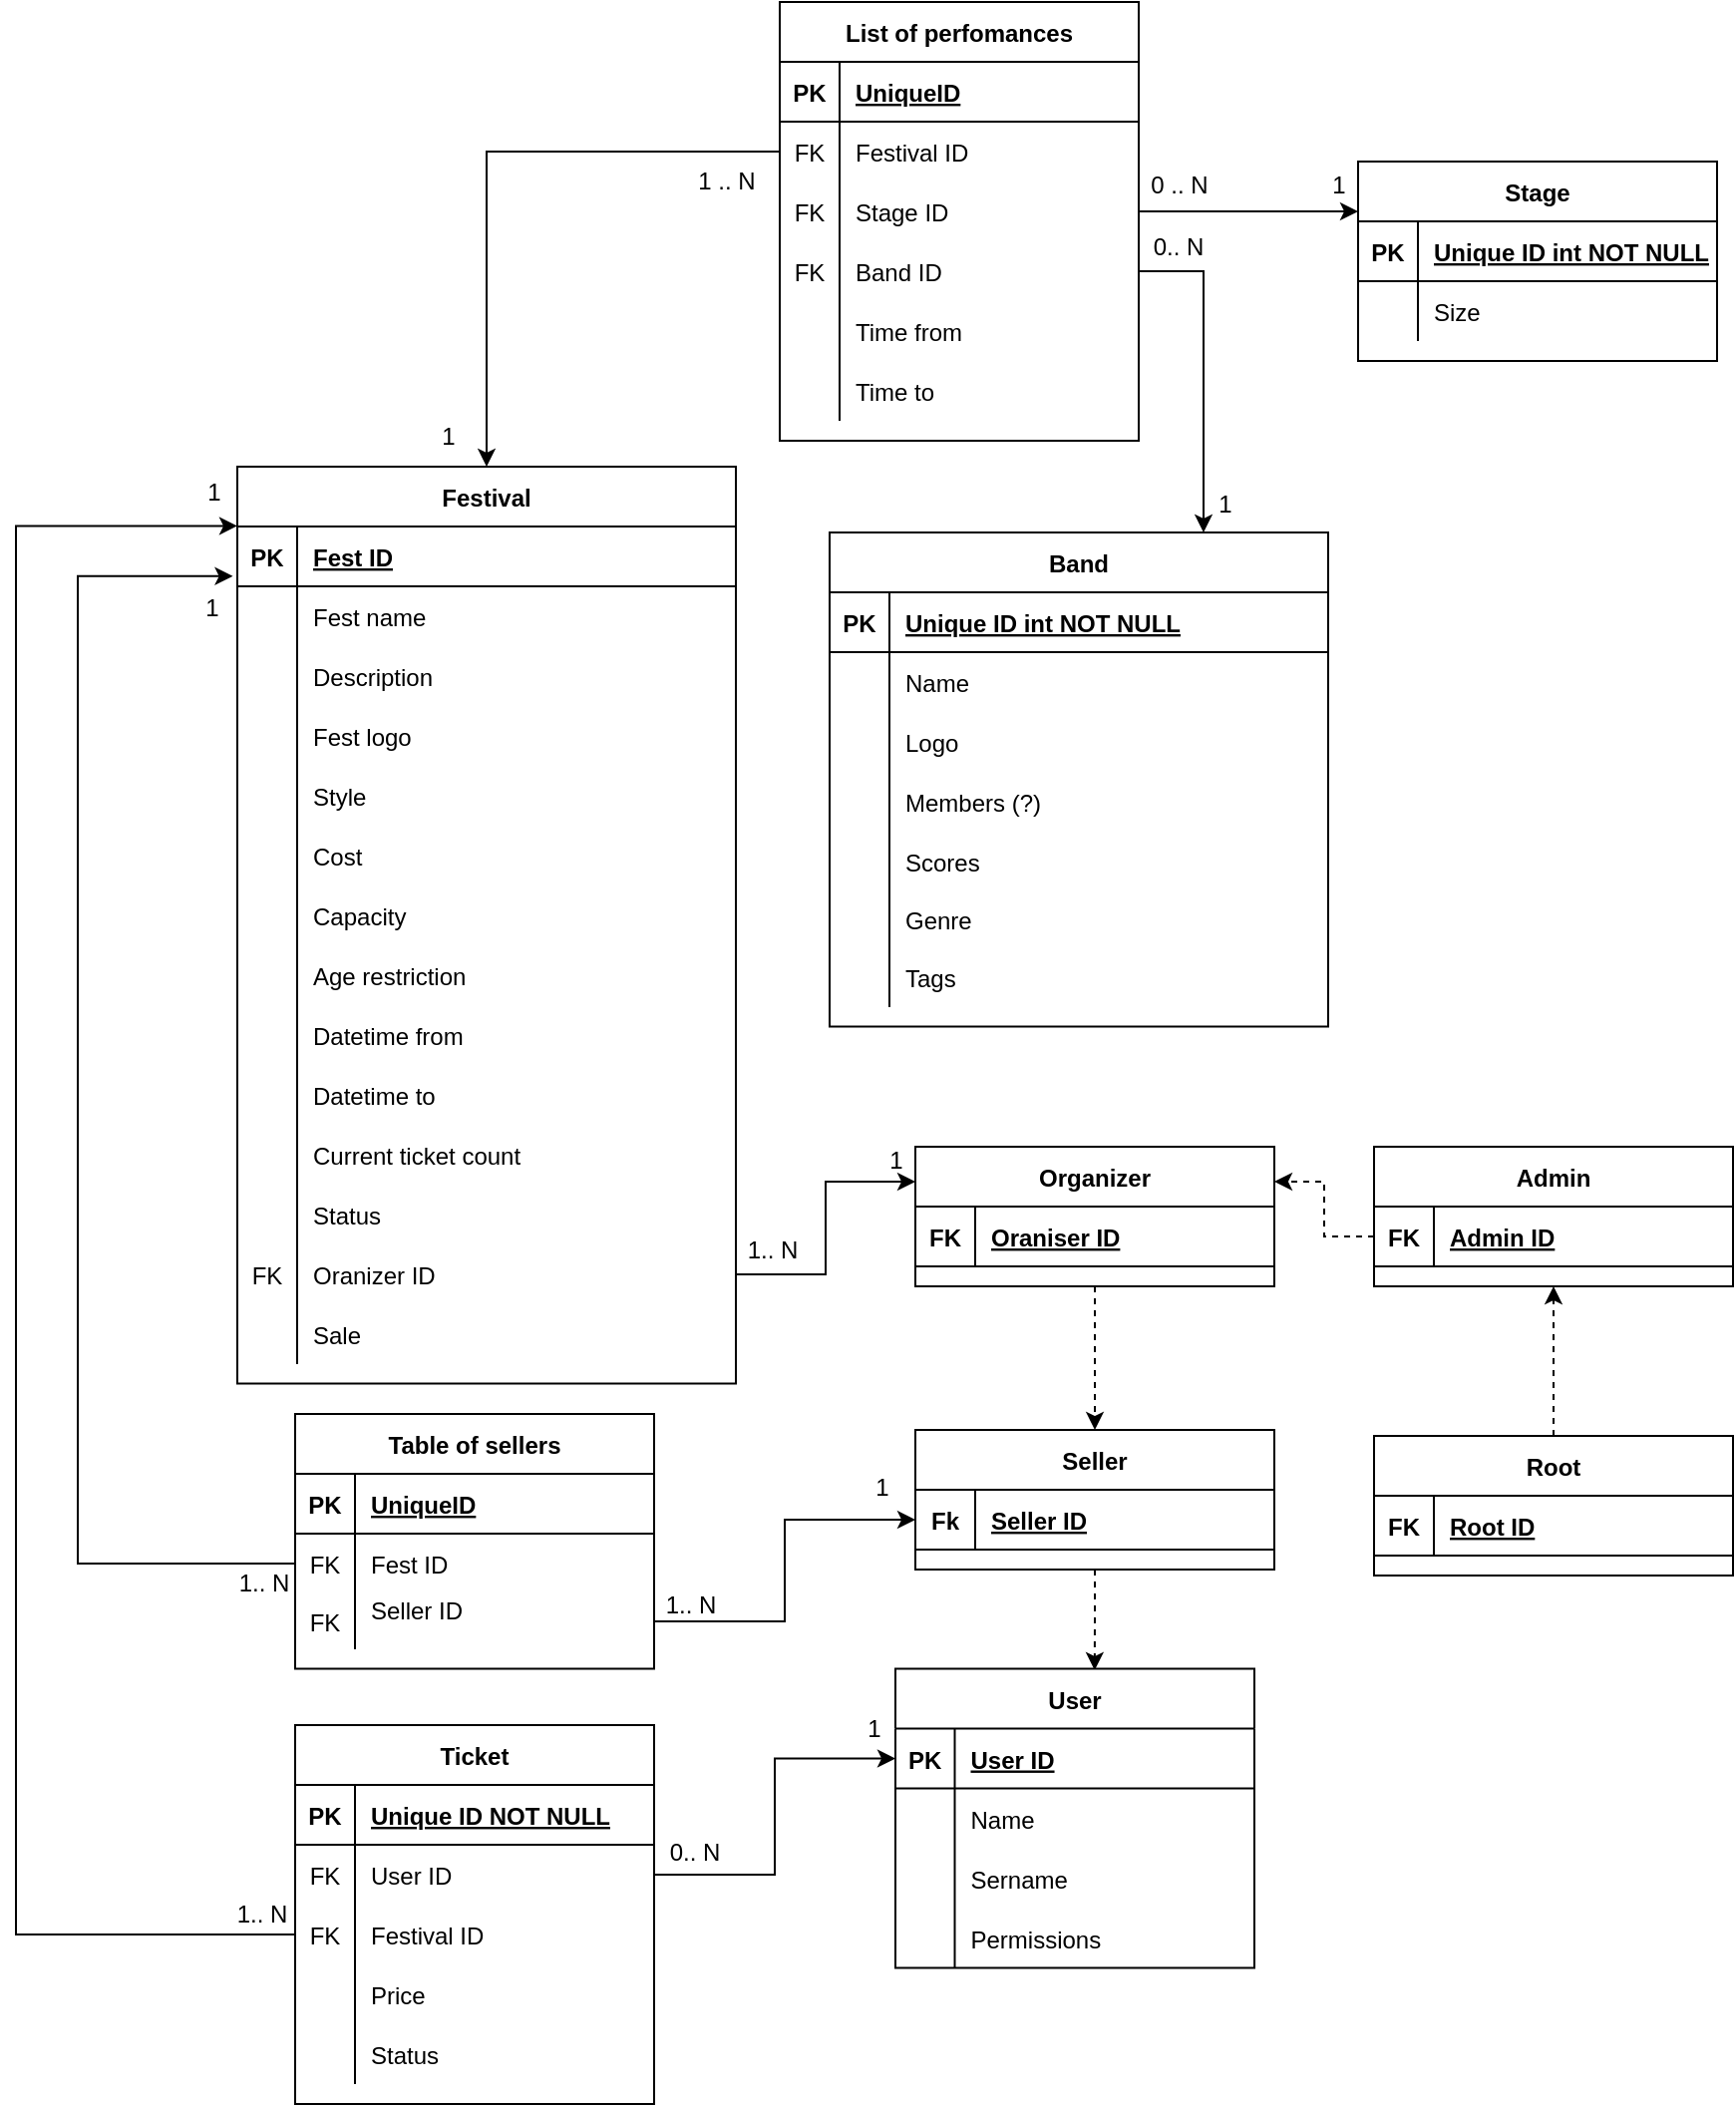 <mxfile version="13.9.2" type="device"><diagram id="F9ccAHXRlg6QYEhfXNht" name="Page-2"><mxGraphModel dx="2073" dy="1311" grid="0" gridSize="10" guides="1" tooltips="1" connect="1" arrows="1" fold="1" page="0" pageScale="1" pageWidth="1169" pageHeight="827" background="none" math="0" shadow="0"><root><mxCell id="4yJEjgQOaPBj33m1Sq-Z-0"/><mxCell id="4yJEjgQOaPBj33m1Sq-Z-1" parent="4yJEjgQOaPBj33m1Sq-Z-0"/><mxCell id="QMpGWt-PJ4E0V8jMxKkS-126" value="List of perfomances" style="shape=table;startSize=30;container=1;collapsible=1;childLayout=tableLayout;fixedRows=1;rowLines=0;fontStyle=1;align=center;resizeLast=1;" parent="4yJEjgQOaPBj33m1Sq-Z-1" vertex="1"><mxGeometry x="346" y="-186" width="180" height="220" as="geometry"/></mxCell><mxCell id="QMpGWt-PJ4E0V8jMxKkS-127" value="" style="shape=partialRectangle;collapsible=0;dropTarget=0;pointerEvents=0;fillColor=none;top=0;left=0;bottom=1;right=0;points=[[0,0.5],[1,0.5]];portConstraint=eastwest;" parent="QMpGWt-PJ4E0V8jMxKkS-126" vertex="1"><mxGeometry y="30" width="180" height="30" as="geometry"/></mxCell><mxCell id="QMpGWt-PJ4E0V8jMxKkS-128" value="PK" style="shape=partialRectangle;connectable=0;fillColor=none;top=0;left=0;bottom=0;right=0;fontStyle=1;overflow=hidden;" parent="QMpGWt-PJ4E0V8jMxKkS-127" vertex="1"><mxGeometry width="30" height="30" as="geometry"/></mxCell><mxCell id="QMpGWt-PJ4E0V8jMxKkS-129" value="UniqueID" style="shape=partialRectangle;connectable=0;fillColor=none;top=0;left=0;bottom=0;right=0;align=left;spacingLeft=6;fontStyle=5;overflow=hidden;" parent="QMpGWt-PJ4E0V8jMxKkS-127" vertex="1"><mxGeometry x="30" width="150" height="30" as="geometry"/></mxCell><mxCell id="QMpGWt-PJ4E0V8jMxKkS-130" value="" style="shape=partialRectangle;collapsible=0;dropTarget=0;pointerEvents=0;fillColor=none;top=0;left=0;bottom=0;right=0;points=[[0,0.5],[1,0.5]];portConstraint=eastwest;" parent="QMpGWt-PJ4E0V8jMxKkS-126" vertex="1"><mxGeometry y="60" width="180" height="30" as="geometry"/></mxCell><mxCell id="QMpGWt-PJ4E0V8jMxKkS-131" value="FK" style="shape=partialRectangle;connectable=0;fillColor=none;top=0;left=0;bottom=0;right=0;editable=1;overflow=hidden;" parent="QMpGWt-PJ4E0V8jMxKkS-130" vertex="1"><mxGeometry width="30" height="30" as="geometry"/></mxCell><mxCell id="QMpGWt-PJ4E0V8jMxKkS-132" value="Festival ID" style="shape=partialRectangle;connectable=0;fillColor=none;top=0;left=0;bottom=0;right=0;align=left;spacingLeft=6;overflow=hidden;" parent="QMpGWt-PJ4E0V8jMxKkS-130" vertex="1"><mxGeometry x="30" width="150" height="30" as="geometry"/></mxCell><mxCell id="QMpGWt-PJ4E0V8jMxKkS-133" value="" style="shape=partialRectangle;collapsible=0;dropTarget=0;pointerEvents=0;fillColor=none;top=0;left=0;bottom=0;right=0;points=[[0,0.5],[1,0.5]];portConstraint=eastwest;" parent="QMpGWt-PJ4E0V8jMxKkS-126" vertex="1"><mxGeometry y="90" width="180" height="30" as="geometry"/></mxCell><mxCell id="QMpGWt-PJ4E0V8jMxKkS-134" value="FK" style="shape=partialRectangle;connectable=0;fillColor=none;top=0;left=0;bottom=0;right=0;editable=1;overflow=hidden;" parent="QMpGWt-PJ4E0V8jMxKkS-133" vertex="1"><mxGeometry width="30" height="30" as="geometry"/></mxCell><mxCell id="QMpGWt-PJ4E0V8jMxKkS-135" value="Stage ID" style="shape=partialRectangle;connectable=0;fillColor=none;top=0;left=0;bottom=0;right=0;align=left;spacingLeft=6;overflow=hidden;" parent="QMpGWt-PJ4E0V8jMxKkS-133" vertex="1"><mxGeometry x="30" width="150" height="30" as="geometry"/></mxCell><mxCell id="QMpGWt-PJ4E0V8jMxKkS-136" value="" style="shape=partialRectangle;collapsible=0;dropTarget=0;pointerEvents=0;fillColor=none;top=0;left=0;bottom=0;right=0;points=[[0,0.5],[1,0.5]];portConstraint=eastwest;" parent="QMpGWt-PJ4E0V8jMxKkS-126" vertex="1"><mxGeometry y="120" width="180" height="30" as="geometry"/></mxCell><mxCell id="QMpGWt-PJ4E0V8jMxKkS-137" value="FK" style="shape=partialRectangle;connectable=0;fillColor=none;top=0;left=0;bottom=0;right=0;editable=1;overflow=hidden;" parent="QMpGWt-PJ4E0V8jMxKkS-136" vertex="1"><mxGeometry width="30" height="30" as="geometry"/></mxCell><mxCell id="QMpGWt-PJ4E0V8jMxKkS-138" value="Band ID" style="shape=partialRectangle;connectable=0;fillColor=none;top=0;left=0;bottom=0;right=0;align=left;spacingLeft=6;overflow=hidden;" parent="QMpGWt-PJ4E0V8jMxKkS-136" vertex="1"><mxGeometry x="30" width="150" height="30" as="geometry"/></mxCell><mxCell id="7" value="" style="shape=partialRectangle;collapsible=0;dropTarget=0;pointerEvents=0;fillColor=none;top=0;left=0;bottom=0;right=0;points=[[0,0.5],[1,0.5]];portConstraint=eastwest;" parent="QMpGWt-PJ4E0V8jMxKkS-126" vertex="1"><mxGeometry y="150" width="180" height="30" as="geometry"/></mxCell><mxCell id="8" value="" style="shape=partialRectangle;connectable=0;fillColor=none;top=0;left=0;bottom=0;right=0;editable=1;overflow=hidden;" parent="7" vertex="1"><mxGeometry width="30" height="30" as="geometry"/></mxCell><mxCell id="9" value="Time from" style="shape=partialRectangle;connectable=0;fillColor=none;top=0;left=0;bottom=0;right=0;align=left;spacingLeft=6;overflow=hidden;" parent="7" vertex="1"><mxGeometry x="30" width="150" height="30" as="geometry"/></mxCell><mxCell id="10" value="" style="shape=partialRectangle;collapsible=0;dropTarget=0;pointerEvents=0;fillColor=none;top=0;left=0;bottom=0;right=0;points=[[0,0.5],[1,0.5]];portConstraint=eastwest;" parent="QMpGWt-PJ4E0V8jMxKkS-126" vertex="1"><mxGeometry y="180" width="180" height="30" as="geometry"/></mxCell><mxCell id="11" value="" style="shape=partialRectangle;connectable=0;fillColor=none;top=0;left=0;bottom=0;right=0;editable=1;overflow=hidden;" parent="10" vertex="1"><mxGeometry width="30" height="30" as="geometry"/></mxCell><mxCell id="12" value="Time to" style="shape=partialRectangle;connectable=0;fillColor=none;top=0;left=0;bottom=0;right=0;align=left;spacingLeft=6;overflow=hidden;" parent="10" vertex="1"><mxGeometry x="30" width="150" height="30" as="geometry"/></mxCell><mxCell id="QMpGWt-PJ4E0V8jMxKkS-0" value="" style="edgeStyle=orthogonalEdgeStyle;rounded=0;orthogonalLoop=1;jettySize=auto;html=1;exitX=0.5;exitY=0;exitDx=0;exitDy=0;entryX=0;entryY=0.5;entryDx=0;entryDy=0;startArrow=classic;startFill=1;endArrow=none;endFill=0;" parent="4yJEjgQOaPBj33m1Sq-Z-1" source="QMpGWt-PJ4E0V8jMxKkS-1" target="QMpGWt-PJ4E0V8jMxKkS-130" edge="1"><mxGeometry relative="1" as="geometry"><mxPoint x="436" y="70" as="targetPoint"/><Array as="points"><mxPoint x="199" y="-111"/></Array></mxGeometry></mxCell><mxCell id="QMpGWt-PJ4E0V8jMxKkS-1" value="Festival" style="shape=table;startSize=30;container=1;collapsible=1;childLayout=tableLayout;fixedRows=1;rowLines=0;fontStyle=1;align=center;resizeLast=1;" parent="4yJEjgQOaPBj33m1Sq-Z-1" vertex="1"><mxGeometry x="74" y="47" width="250" height="459.75" as="geometry"/></mxCell><mxCell id="QMpGWt-PJ4E0V8jMxKkS-2" value="" style="shape=partialRectangle;collapsible=0;dropTarget=0;pointerEvents=0;fillColor=none;points=[[0,0.5],[1,0.5]];portConstraint=eastwest;top=0;left=0;right=0;bottom=1;" parent="QMpGWt-PJ4E0V8jMxKkS-1" vertex="1"><mxGeometry y="30" width="250" height="30" as="geometry"/></mxCell><mxCell id="QMpGWt-PJ4E0V8jMxKkS-3" value="PK" style="shape=partialRectangle;overflow=hidden;connectable=0;fillColor=none;top=0;left=0;bottom=0;right=0;fontStyle=1;" parent="QMpGWt-PJ4E0V8jMxKkS-2" vertex="1"><mxGeometry width="30" height="30" as="geometry"/></mxCell><mxCell id="QMpGWt-PJ4E0V8jMxKkS-4" value="Fest ID" style="shape=partialRectangle;overflow=hidden;connectable=0;fillColor=none;top=0;left=0;bottom=0;right=0;align=left;spacingLeft=6;fontStyle=5;" parent="QMpGWt-PJ4E0V8jMxKkS-2" vertex="1"><mxGeometry x="30" width="220" height="30" as="geometry"/></mxCell><mxCell id="16" value="" style="shape=partialRectangle;collapsible=0;dropTarget=0;pointerEvents=0;fillColor=none;top=0;left=0;bottom=0;right=0;points=[[0,0.5],[1,0.5]];portConstraint=eastwest;" parent="QMpGWt-PJ4E0V8jMxKkS-1" vertex="1"><mxGeometry y="60" width="250" height="30" as="geometry"/></mxCell><mxCell id="17" value="" style="shape=partialRectangle;connectable=0;fillColor=none;top=0;left=0;bottom=0;right=0;editable=1;overflow=hidden;" parent="16" vertex="1"><mxGeometry width="30" height="30" as="geometry"/></mxCell><mxCell id="18" value="Fest name" style="shape=partialRectangle;connectable=0;fillColor=none;top=0;left=0;bottom=0;right=0;align=left;spacingLeft=6;overflow=hidden;" parent="16" vertex="1"><mxGeometry x="30" width="220" height="30" as="geometry"/></mxCell><mxCell id="QMpGWt-PJ4E0V8jMxKkS-5" value="" style="shape=partialRectangle;collapsible=0;dropTarget=0;pointerEvents=0;fillColor=none;points=[[0,0.5],[1,0.5]];portConstraint=eastwest;top=0;left=0;right=0;bottom=0;" parent="QMpGWt-PJ4E0V8jMxKkS-1" vertex="1"><mxGeometry y="90" width="250" height="30" as="geometry"/></mxCell><mxCell id="QMpGWt-PJ4E0V8jMxKkS-6" value="" style="shape=partialRectangle;overflow=hidden;connectable=0;fillColor=none;top=0;left=0;bottom=0;right=0;" parent="QMpGWt-PJ4E0V8jMxKkS-5" vertex="1"><mxGeometry width="30" height="30" as="geometry"/></mxCell><mxCell id="QMpGWt-PJ4E0V8jMxKkS-7" value="Description" style="shape=partialRectangle;overflow=hidden;connectable=0;fillColor=none;top=0;left=0;bottom=0;right=0;align=left;spacingLeft=6;" parent="QMpGWt-PJ4E0V8jMxKkS-5" vertex="1"><mxGeometry x="30" width="220" height="30" as="geometry"/></mxCell><mxCell id="FhQ_M0nqTOWKnEJLomom-42" value="" style="shape=partialRectangle;collapsible=0;dropTarget=0;pointerEvents=0;fillColor=none;top=0;left=0;bottom=0;right=0;points=[[0,0.5],[1,0.5]];portConstraint=eastwest;" parent="QMpGWt-PJ4E0V8jMxKkS-1" vertex="1"><mxGeometry y="120" width="250" height="30" as="geometry"/></mxCell><mxCell id="FhQ_M0nqTOWKnEJLomom-43" value="" style="shape=partialRectangle;connectable=0;fillColor=none;top=0;left=0;bottom=0;right=0;editable=1;overflow=hidden;" parent="FhQ_M0nqTOWKnEJLomom-42" vertex="1"><mxGeometry width="30" height="30" as="geometry"/></mxCell><mxCell id="FhQ_M0nqTOWKnEJLomom-44" value="Fest logo" style="shape=partialRectangle;connectable=0;fillColor=none;top=0;left=0;bottom=0;right=0;align=left;spacingLeft=6;overflow=hidden;" parent="FhQ_M0nqTOWKnEJLomom-42" vertex="1"><mxGeometry x="30" width="220" height="30" as="geometry"/></mxCell><mxCell id="QMpGWt-PJ4E0V8jMxKkS-8" value="" style="shape=partialRectangle;collapsible=0;dropTarget=0;pointerEvents=0;fillColor=none;top=0;left=0;bottom=0;right=0;points=[[0,0.5],[1,0.5]];portConstraint=eastwest;" parent="QMpGWt-PJ4E0V8jMxKkS-1" vertex="1"><mxGeometry y="150" width="250" height="30" as="geometry"/></mxCell><mxCell id="QMpGWt-PJ4E0V8jMxKkS-9" value="" style="shape=partialRectangle;connectable=0;fillColor=none;top=0;left=0;bottom=0;right=0;editable=1;overflow=hidden;" parent="QMpGWt-PJ4E0V8jMxKkS-8" vertex="1"><mxGeometry width="30" height="30" as="geometry"/></mxCell><mxCell id="QMpGWt-PJ4E0V8jMxKkS-10" value="Style" style="shape=partialRectangle;connectable=0;fillColor=none;top=0;left=0;bottom=0;right=0;align=left;spacingLeft=6;overflow=hidden;" parent="QMpGWt-PJ4E0V8jMxKkS-8" vertex="1"><mxGeometry x="30" width="220" height="30" as="geometry"/></mxCell><mxCell id="QMpGWt-PJ4E0V8jMxKkS-14" value="" style="shape=partialRectangle;collapsible=0;dropTarget=0;pointerEvents=0;fillColor=none;top=0;left=0;bottom=0;right=0;points=[[0,0.5],[1,0.5]];portConstraint=eastwest;" parent="QMpGWt-PJ4E0V8jMxKkS-1" vertex="1"><mxGeometry y="180" width="250" height="30" as="geometry"/></mxCell><mxCell id="QMpGWt-PJ4E0V8jMxKkS-15" value="" style="shape=partialRectangle;connectable=0;fillColor=none;top=0;left=0;bottom=0;right=0;editable=1;overflow=hidden;" parent="QMpGWt-PJ4E0V8jMxKkS-14" vertex="1"><mxGeometry width="30" height="30" as="geometry"/></mxCell><mxCell id="QMpGWt-PJ4E0V8jMxKkS-16" value="Cost" style="shape=partialRectangle;connectable=0;fillColor=none;top=0;left=0;bottom=0;right=0;align=left;spacingLeft=6;overflow=hidden;" parent="QMpGWt-PJ4E0V8jMxKkS-14" vertex="1"><mxGeometry x="30" width="220" height="30" as="geometry"/></mxCell><mxCell id="QMpGWt-PJ4E0V8jMxKkS-26" value="" style="shape=partialRectangle;collapsible=0;dropTarget=0;pointerEvents=0;fillColor=none;top=0;left=0;bottom=0;right=0;points=[[0,0.5],[1,0.5]];portConstraint=eastwest;" parent="QMpGWt-PJ4E0V8jMxKkS-1" vertex="1"><mxGeometry y="210" width="250" height="30" as="geometry"/></mxCell><mxCell id="QMpGWt-PJ4E0V8jMxKkS-27" value="" style="shape=partialRectangle;connectable=0;fillColor=none;top=0;left=0;bottom=0;right=0;editable=1;overflow=hidden;" parent="QMpGWt-PJ4E0V8jMxKkS-26" vertex="1"><mxGeometry width="30" height="30" as="geometry"/></mxCell><mxCell id="QMpGWt-PJ4E0V8jMxKkS-28" value="Capacity" style="shape=partialRectangle;connectable=0;fillColor=none;top=0;left=0;bottom=0;right=0;align=left;spacingLeft=6;overflow=hidden;" parent="QMpGWt-PJ4E0V8jMxKkS-26" vertex="1"><mxGeometry x="30" width="220" height="30" as="geometry"/></mxCell><mxCell id="QMpGWt-PJ4E0V8jMxKkS-29" value="" style="shape=partialRectangle;collapsible=0;dropTarget=0;pointerEvents=0;fillColor=none;top=0;left=0;bottom=0;right=0;points=[[0,0.5],[1,0.5]];portConstraint=eastwest;" parent="QMpGWt-PJ4E0V8jMxKkS-1" vertex="1"><mxGeometry y="240" width="250" height="30" as="geometry"/></mxCell><mxCell id="QMpGWt-PJ4E0V8jMxKkS-30" value="" style="shape=partialRectangle;connectable=0;fillColor=none;top=0;left=0;bottom=0;right=0;editable=1;overflow=hidden;" parent="QMpGWt-PJ4E0V8jMxKkS-29" vertex="1"><mxGeometry width="30" height="30" as="geometry"/></mxCell><mxCell id="QMpGWt-PJ4E0V8jMxKkS-31" value="Age restriction" style="shape=partialRectangle;connectable=0;fillColor=none;top=0;left=0;bottom=0;right=0;align=left;spacingLeft=6;overflow=hidden;" parent="QMpGWt-PJ4E0V8jMxKkS-29" vertex="1"><mxGeometry x="30" width="220" height="30" as="geometry"/></mxCell><mxCell id="ZhyEWYoJgdlWSjTJoR3X-42" value="" style="shape=partialRectangle;collapsible=0;dropTarget=0;pointerEvents=0;fillColor=none;top=0;left=0;bottom=0;right=0;points=[[0,0.5],[1,0.5]];portConstraint=eastwest;" parent="QMpGWt-PJ4E0V8jMxKkS-1" vertex="1"><mxGeometry y="270" width="250" height="30" as="geometry"/></mxCell><mxCell id="ZhyEWYoJgdlWSjTJoR3X-43" value="" style="shape=partialRectangle;connectable=0;fillColor=none;top=0;left=0;bottom=0;right=0;editable=1;overflow=hidden;" parent="ZhyEWYoJgdlWSjTJoR3X-42" vertex="1"><mxGeometry width="30" height="30" as="geometry"/></mxCell><mxCell id="ZhyEWYoJgdlWSjTJoR3X-44" value="Datetime from" style="shape=partialRectangle;connectable=0;fillColor=none;top=0;left=0;bottom=0;right=0;align=left;spacingLeft=6;overflow=hidden;" parent="ZhyEWYoJgdlWSjTJoR3X-42" vertex="1"><mxGeometry x="30" width="220" height="30" as="geometry"/></mxCell><mxCell id="ZhyEWYoJgdlWSjTJoR3X-48" value="" style="shape=partialRectangle;collapsible=0;dropTarget=0;pointerEvents=0;fillColor=none;top=0;left=0;bottom=0;right=0;points=[[0,0.5],[1,0.5]];portConstraint=eastwest;" parent="QMpGWt-PJ4E0V8jMxKkS-1" vertex="1"><mxGeometry y="300" width="250" height="30" as="geometry"/></mxCell><mxCell id="ZhyEWYoJgdlWSjTJoR3X-49" value="" style="shape=partialRectangle;connectable=0;fillColor=none;top=0;left=0;bottom=0;right=0;editable=1;overflow=hidden;" parent="ZhyEWYoJgdlWSjTJoR3X-48" vertex="1"><mxGeometry width="30" height="30" as="geometry"/></mxCell><mxCell id="ZhyEWYoJgdlWSjTJoR3X-50" value="Datetime to" style="shape=partialRectangle;connectable=0;fillColor=none;top=0;left=0;bottom=0;right=0;align=left;spacingLeft=6;overflow=hidden;" parent="ZhyEWYoJgdlWSjTJoR3X-48" vertex="1"><mxGeometry x="30" width="220" height="30" as="geometry"/></mxCell><mxCell id="ZhyEWYoJgdlWSjTJoR3X-51" value="" style="shape=partialRectangle;collapsible=0;dropTarget=0;pointerEvents=0;fillColor=none;top=0;left=0;bottom=0;right=0;points=[[0,0.5],[1,0.5]];portConstraint=eastwest;" parent="QMpGWt-PJ4E0V8jMxKkS-1" vertex="1"><mxGeometry y="330" width="250" height="30" as="geometry"/></mxCell><mxCell id="ZhyEWYoJgdlWSjTJoR3X-52" value="" style="shape=partialRectangle;connectable=0;fillColor=none;top=0;left=0;bottom=0;right=0;editable=1;overflow=hidden;" parent="ZhyEWYoJgdlWSjTJoR3X-51" vertex="1"><mxGeometry width="30" height="30" as="geometry"/></mxCell><mxCell id="ZhyEWYoJgdlWSjTJoR3X-53" value="Current ticket count" style="shape=partialRectangle;connectable=0;fillColor=none;top=0;left=0;bottom=0;right=0;align=left;spacingLeft=6;overflow=hidden;" parent="ZhyEWYoJgdlWSjTJoR3X-51" vertex="1"><mxGeometry x="30" width="220" height="30" as="geometry"/></mxCell><mxCell id="ZhyEWYoJgdlWSjTJoR3X-57" value="" style="shape=partialRectangle;collapsible=0;dropTarget=0;pointerEvents=0;fillColor=none;top=0;left=0;bottom=0;right=0;points=[[0,0.5],[1,0.5]];portConstraint=eastwest;" parent="QMpGWt-PJ4E0V8jMxKkS-1" vertex="1"><mxGeometry y="360" width="250" height="30" as="geometry"/></mxCell><mxCell id="ZhyEWYoJgdlWSjTJoR3X-58" value="" style="shape=partialRectangle;connectable=0;fillColor=none;top=0;left=0;bottom=0;right=0;editable=1;overflow=hidden;" parent="ZhyEWYoJgdlWSjTJoR3X-57" vertex="1"><mxGeometry width="30" height="30" as="geometry"/></mxCell><mxCell id="ZhyEWYoJgdlWSjTJoR3X-59" value="Status" style="shape=partialRectangle;connectable=0;fillColor=none;top=0;left=0;bottom=0;right=0;align=left;spacingLeft=6;overflow=hidden;" parent="ZhyEWYoJgdlWSjTJoR3X-57" vertex="1"><mxGeometry x="30" width="220" height="30" as="geometry"/></mxCell><mxCell id="ZhyEWYoJgdlWSjTJoR3X-60" value="" style="shape=partialRectangle;collapsible=0;dropTarget=0;pointerEvents=0;fillColor=none;top=0;left=0;bottom=0;right=0;points=[[0,0.5],[1,0.5]];portConstraint=eastwest;" parent="QMpGWt-PJ4E0V8jMxKkS-1" vertex="1"><mxGeometry y="390" width="250" height="30" as="geometry"/></mxCell><mxCell id="ZhyEWYoJgdlWSjTJoR3X-61" value="FK" style="shape=partialRectangle;connectable=0;fillColor=none;top=0;left=0;bottom=0;right=0;fontStyle=0;overflow=hidden;" parent="ZhyEWYoJgdlWSjTJoR3X-60" vertex="1"><mxGeometry width="30" height="30" as="geometry"/></mxCell><mxCell id="ZhyEWYoJgdlWSjTJoR3X-62" value="Oranizer ID" style="shape=partialRectangle;connectable=0;fillColor=none;top=0;left=0;bottom=0;right=0;align=left;spacingLeft=6;fontStyle=0;overflow=hidden;" parent="ZhyEWYoJgdlWSjTJoR3X-60" vertex="1"><mxGeometry x="30" width="220" height="30" as="geometry"/></mxCell><mxCell id="ZhyEWYoJgdlWSjTJoR3X-54" value="" style="shape=partialRectangle;collapsible=0;dropTarget=0;pointerEvents=0;fillColor=none;top=0;left=0;bottom=0;right=0;points=[[0,0.5],[1,0.5]];portConstraint=eastwest;" parent="QMpGWt-PJ4E0V8jMxKkS-1" vertex="1"><mxGeometry y="420" width="250" height="30" as="geometry"/></mxCell><mxCell id="ZhyEWYoJgdlWSjTJoR3X-55" value="" style="shape=partialRectangle;connectable=0;fillColor=none;top=0;left=0;bottom=0;right=0;editable=1;overflow=hidden;" parent="ZhyEWYoJgdlWSjTJoR3X-54" vertex="1"><mxGeometry width="30" height="30" as="geometry"/></mxCell><mxCell id="ZhyEWYoJgdlWSjTJoR3X-56" value="Sale" style="shape=partialRectangle;connectable=0;fillColor=none;top=0;left=0;bottom=0;right=0;align=left;spacingLeft=6;overflow=hidden;" parent="ZhyEWYoJgdlWSjTJoR3X-54" vertex="1"><mxGeometry x="30" width="220" height="30" as="geometry"/></mxCell><mxCell id="QMpGWt-PJ4E0V8jMxKkS-32" value="" style="edgeStyle=orthogonalEdgeStyle;rounded=0;orthogonalLoop=1;jettySize=auto;html=1;exitX=0.75;exitY=0;exitDx=0;exitDy=0;entryX=1;entryY=0.5;entryDx=0;entryDy=0;endArrow=none;endFill=0;startArrow=classic;startFill=1;" parent="4yJEjgQOaPBj33m1Sq-Z-1" source="QMpGWt-PJ4E0V8jMxKkS-83" target="QMpGWt-PJ4E0V8jMxKkS-136" edge="1"><mxGeometry relative="1" as="geometry"><Array as="points"><mxPoint x="559" y="-51"/></Array></mxGeometry></mxCell><mxCell id="QMpGWt-PJ4E0V8jMxKkS-33" style="edgeStyle=orthogonalEdgeStyle;rounded=0;orthogonalLoop=1;jettySize=auto;html=1;exitX=0;exitY=0.5;exitDx=0;exitDy=0;entryX=0;entryY=-0.009;entryDx=0;entryDy=0;entryPerimeter=0;" parent="4yJEjgQOaPBj33m1Sq-Z-1" source="QMpGWt-PJ4E0V8jMxKkS-56" target="QMpGWt-PJ4E0V8jMxKkS-2" edge="1"><mxGeometry relative="1" as="geometry"><Array as="points"><mxPoint x="-37" y="783"/><mxPoint x="-37" y="77"/></Array><mxPoint x="26" y="80" as="targetPoint"/></mxGeometry></mxCell><mxCell id="QMpGWt-PJ4E0V8jMxKkS-38" value="1.. N&amp;nbsp;" style="text;html=1;strokeColor=none;fillColor=none;align=center;verticalAlign=middle;whiteSpace=wrap;rounded=0;" parent="4yJEjgQOaPBj33m1Sq-Z-1" vertex="1"><mxGeometry x="256" y="520" width="34" height="20" as="geometry"/></mxCell><mxCell id="QMpGWt-PJ4E0V8jMxKkS-39" value="1" style="text;html=1;strokeColor=none;fillColor=none;align=center;verticalAlign=middle;whiteSpace=wrap;rounded=0;" parent="4yJEjgQOaPBj33m1Sq-Z-1" vertex="1"><mxGeometry x="391" y="549" width="13" height="20" as="geometry"/></mxCell><mxCell id="QMpGWt-PJ4E0V8jMxKkS-41" value="1" style="text;html=1;strokeColor=none;fillColor=none;align=center;verticalAlign=middle;whiteSpace=wrap;rounded=0;" parent="4yJEjgQOaPBj33m1Sq-Z-1" vertex="1"><mxGeometry x="173" y="22" width="14" height="20" as="geometry"/></mxCell><mxCell id="QMpGWt-PJ4E0V8jMxKkS-42" value="0.. N" style="text;html=1;strokeColor=none;fillColor=none;align=center;verticalAlign=middle;whiteSpace=wrap;rounded=0;" parent="4yJEjgQOaPBj33m1Sq-Z-1" vertex="1"><mxGeometry x="526" y="-73" width="40" height="20" as="geometry"/></mxCell><mxCell id="QMpGWt-PJ4E0V8jMxKkS-44" value="1&lt;br&gt;" style="text;html=1;align=center;verticalAlign=middle;resizable=0;points=[];autosize=1;" parent="4yJEjgQOaPBj33m1Sq-Z-1" vertex="1"><mxGeometry x="52" y="50" width="20" height="20" as="geometry"/></mxCell><mxCell id="QMpGWt-PJ4E0V8jMxKkS-45" value="1.. N" style="text;html=1;align=center;verticalAlign=middle;resizable=0;points=[];autosize=1;" parent="4yJEjgQOaPBj33m1Sq-Z-1" vertex="1"><mxGeometry x="67" y="597" width="40" height="20" as="geometry"/></mxCell><mxCell id="QMpGWt-PJ4E0V8jMxKkS-49" value="Ticket" style="shape=table;startSize=30;container=1;collapsible=1;childLayout=tableLayout;fixedRows=1;rowLines=0;fontStyle=1;align=center;resizeLast=1;" parent="4yJEjgQOaPBj33m1Sq-Z-1" vertex="1"><mxGeometry x="103" y="678" width="180" height="190" as="geometry"/></mxCell><mxCell id="QMpGWt-PJ4E0V8jMxKkS-50" value="" style="shape=partialRectangle;collapsible=0;dropTarget=0;pointerEvents=0;fillColor=none;top=0;left=0;bottom=1;right=0;points=[[0,0.5],[1,0.5]];portConstraint=eastwest;" parent="QMpGWt-PJ4E0V8jMxKkS-49" vertex="1"><mxGeometry y="30" width="180" height="30" as="geometry"/></mxCell><mxCell id="QMpGWt-PJ4E0V8jMxKkS-51" value="PK" style="shape=partialRectangle;connectable=0;fillColor=none;top=0;left=0;bottom=0;right=0;fontStyle=1;overflow=hidden;" parent="QMpGWt-PJ4E0V8jMxKkS-50" vertex="1"><mxGeometry width="30" height="30" as="geometry"/></mxCell><mxCell id="QMpGWt-PJ4E0V8jMxKkS-52" value="Unique ID NOT NULL" style="shape=partialRectangle;connectable=0;fillColor=none;top=0;left=0;bottom=0;right=0;align=left;spacingLeft=6;fontStyle=5;overflow=hidden;" parent="QMpGWt-PJ4E0V8jMxKkS-50" vertex="1"><mxGeometry x="30" width="150" height="30" as="geometry"/></mxCell><mxCell id="QMpGWt-PJ4E0V8jMxKkS-53" value="" style="shape=partialRectangle;collapsible=0;dropTarget=0;pointerEvents=0;fillColor=none;top=0;left=0;bottom=0;right=0;points=[[0,0.5],[1,0.5]];portConstraint=eastwest;" parent="QMpGWt-PJ4E0V8jMxKkS-49" vertex="1"><mxGeometry y="60" width="180" height="30" as="geometry"/></mxCell><mxCell id="QMpGWt-PJ4E0V8jMxKkS-54" value="FK" style="shape=partialRectangle;connectable=0;fillColor=none;top=0;left=0;bottom=0;right=0;editable=1;overflow=hidden;" parent="QMpGWt-PJ4E0V8jMxKkS-53" vertex="1"><mxGeometry width="30" height="30" as="geometry"/></mxCell><mxCell id="QMpGWt-PJ4E0V8jMxKkS-55" value="User ID" style="shape=partialRectangle;connectable=0;fillColor=none;top=0;left=0;bottom=0;right=0;align=left;spacingLeft=6;overflow=hidden;" parent="QMpGWt-PJ4E0V8jMxKkS-53" vertex="1"><mxGeometry x="30" width="150" height="30" as="geometry"/></mxCell><mxCell id="QMpGWt-PJ4E0V8jMxKkS-56" value="" style="shape=partialRectangle;collapsible=0;dropTarget=0;pointerEvents=0;fillColor=none;top=0;left=0;bottom=0;right=0;points=[[0,0.5],[1,0.5]];portConstraint=eastwest;" parent="QMpGWt-PJ4E0V8jMxKkS-49" vertex="1"><mxGeometry y="90" width="180" height="30" as="geometry"/></mxCell><mxCell id="QMpGWt-PJ4E0V8jMxKkS-57" value="FK" style="shape=partialRectangle;connectable=0;fillColor=none;top=0;left=0;bottom=0;right=0;editable=1;overflow=hidden;" parent="QMpGWt-PJ4E0V8jMxKkS-56" vertex="1"><mxGeometry width="30" height="30" as="geometry"/></mxCell><mxCell id="QMpGWt-PJ4E0V8jMxKkS-58" value="Festival ID" style="shape=partialRectangle;connectable=0;fillColor=none;top=0;left=0;bottom=0;right=0;align=left;spacingLeft=6;overflow=hidden;" parent="QMpGWt-PJ4E0V8jMxKkS-56" vertex="1"><mxGeometry x="30" width="150" height="30" as="geometry"/></mxCell><mxCell id="FhQ_M0nqTOWKnEJLomom-51" value="" style="shape=partialRectangle;collapsible=0;dropTarget=0;pointerEvents=0;fillColor=none;top=0;left=0;bottom=0;right=0;points=[[0,0.5],[1,0.5]];portConstraint=eastwest;" parent="QMpGWt-PJ4E0V8jMxKkS-49" vertex="1"><mxGeometry y="120" width="180" height="30" as="geometry"/></mxCell><mxCell id="FhQ_M0nqTOWKnEJLomom-52" value="" style="shape=partialRectangle;connectable=0;fillColor=none;top=0;left=0;bottom=0;right=0;editable=1;overflow=hidden;" parent="FhQ_M0nqTOWKnEJLomom-51" vertex="1"><mxGeometry width="30" height="30" as="geometry"/></mxCell><mxCell id="FhQ_M0nqTOWKnEJLomom-53" value="Price" style="shape=partialRectangle;connectable=0;fillColor=none;top=0;left=0;bottom=0;right=0;align=left;spacingLeft=6;overflow=hidden;" parent="FhQ_M0nqTOWKnEJLomom-51" vertex="1"><mxGeometry x="30" width="150" height="30" as="geometry"/></mxCell><mxCell id="FhQ_M0nqTOWKnEJLomom-54" value="" style="shape=partialRectangle;collapsible=0;dropTarget=0;pointerEvents=0;fillColor=none;top=0;left=0;bottom=0;right=0;points=[[0,0.5],[1,0.5]];portConstraint=eastwest;" parent="QMpGWt-PJ4E0V8jMxKkS-49" vertex="1"><mxGeometry y="150" width="180" height="30" as="geometry"/></mxCell><mxCell id="FhQ_M0nqTOWKnEJLomom-55" value="" style="shape=partialRectangle;connectable=0;fillColor=none;top=0;left=0;bottom=0;right=0;editable=1;overflow=hidden;" parent="FhQ_M0nqTOWKnEJLomom-54" vertex="1"><mxGeometry width="30" height="30" as="geometry"/></mxCell><mxCell id="FhQ_M0nqTOWKnEJLomom-56" value="Status" style="shape=partialRectangle;connectable=0;fillColor=none;top=0;left=0;bottom=0;right=0;align=left;spacingLeft=6;overflow=hidden;" parent="FhQ_M0nqTOWKnEJLomom-54" vertex="1"><mxGeometry x="30" width="150" height="30" as="geometry"/></mxCell><mxCell id="FhQ_M0nqTOWKnEJLomom-67" style="edgeStyle=orthogonalEdgeStyle;rounded=0;orthogonalLoop=1;jettySize=auto;html=1;exitX=0.5;exitY=1;exitDx=0;exitDy=0;entryX=0.5;entryY=0;entryDx=0;entryDy=0;dashed=1;" parent="4yJEjgQOaPBj33m1Sq-Z-1" source="QMpGWt-PJ4E0V8jMxKkS-62" target="QMpGWt-PJ4E0V8jMxKkS-109" edge="1"><mxGeometry relative="1" as="geometry"/></mxCell><mxCell id="QMpGWt-PJ4E0V8jMxKkS-62" value="Organizer" style="shape=table;startSize=30;container=1;collapsible=1;childLayout=tableLayout;fixedRows=1;rowLines=0;fontStyle=1;align=center;resizeLast=1;" parent="4yJEjgQOaPBj33m1Sq-Z-1" vertex="1"><mxGeometry x="414" y="388" width="180" height="70" as="geometry"/></mxCell><mxCell id="QMpGWt-PJ4E0V8jMxKkS-63" value="" style="shape=partialRectangle;collapsible=0;dropTarget=0;pointerEvents=0;fillColor=none;top=0;left=0;bottom=1;right=0;points=[[0,0.5],[1,0.5]];portConstraint=eastwest;" parent="QMpGWt-PJ4E0V8jMxKkS-62" vertex="1"><mxGeometry y="30" width="180" height="30" as="geometry"/></mxCell><mxCell id="QMpGWt-PJ4E0V8jMxKkS-64" value="FK" style="shape=partialRectangle;connectable=0;fillColor=none;top=0;left=0;bottom=0;right=0;fontStyle=1;overflow=hidden;" parent="QMpGWt-PJ4E0V8jMxKkS-63" vertex="1"><mxGeometry width="30" height="30" as="geometry"/></mxCell><mxCell id="QMpGWt-PJ4E0V8jMxKkS-65" value="Oraniser ID" style="shape=partialRectangle;connectable=0;fillColor=none;top=0;left=0;bottom=0;right=0;align=left;spacingLeft=6;fontStyle=5;overflow=hidden;" parent="QMpGWt-PJ4E0V8jMxKkS-63" vertex="1"><mxGeometry x="30" width="150" height="30" as="geometry"/></mxCell><mxCell id="QMpGWt-PJ4E0V8jMxKkS-141" style="edgeStyle=orthogonalEdgeStyle;rounded=0;orthogonalLoop=1;jettySize=auto;html=1;exitX=0;exitY=0.25;exitDx=0;exitDy=0;entryX=1;entryY=0.5;entryDx=0;entryDy=0;endArrow=none;endFill=0;startArrow=classic;startFill=1;" parent="4yJEjgQOaPBj33m1Sq-Z-1" source="QMpGWt-PJ4E0V8jMxKkS-73" target="QMpGWt-PJ4E0V8jMxKkS-133" edge="1"><mxGeometry relative="1" as="geometry"/></mxCell><mxCell id="QMpGWt-PJ4E0V8jMxKkS-73" value="Stage" style="shape=table;startSize=30;container=1;collapsible=1;childLayout=tableLayout;fixedRows=1;rowLines=0;fontStyle=1;align=center;resizeLast=1;" parent="4yJEjgQOaPBj33m1Sq-Z-1" vertex="1"><mxGeometry x="636" y="-106" width="180" height="100" as="geometry"/></mxCell><mxCell id="QMpGWt-PJ4E0V8jMxKkS-74" value="" style="shape=partialRectangle;collapsible=0;dropTarget=0;pointerEvents=0;fillColor=none;top=0;left=0;bottom=1;right=0;points=[[0,0.5],[1,0.5]];portConstraint=eastwest;" parent="QMpGWt-PJ4E0V8jMxKkS-73" vertex="1"><mxGeometry y="30" width="180" height="30" as="geometry"/></mxCell><mxCell id="QMpGWt-PJ4E0V8jMxKkS-75" value="PK" style="shape=partialRectangle;connectable=0;fillColor=none;top=0;left=0;bottom=0;right=0;fontStyle=1;overflow=hidden;" parent="QMpGWt-PJ4E0V8jMxKkS-74" vertex="1"><mxGeometry width="30" height="30" as="geometry"/></mxCell><mxCell id="QMpGWt-PJ4E0V8jMxKkS-76" value="Unique ID int NOT NULL" style="shape=partialRectangle;connectable=0;fillColor=none;top=0;left=0;bottom=0;right=0;align=left;spacingLeft=6;fontStyle=5;overflow=hidden;" parent="QMpGWt-PJ4E0V8jMxKkS-74" vertex="1"><mxGeometry x="30" width="150" height="30" as="geometry"/></mxCell><mxCell id="QMpGWt-PJ4E0V8jMxKkS-80" value="" style="shape=partialRectangle;collapsible=0;dropTarget=0;pointerEvents=0;fillColor=none;top=0;left=0;bottom=0;right=0;points=[[0,0.5],[1,0.5]];portConstraint=eastwest;" parent="QMpGWt-PJ4E0V8jMxKkS-73" vertex="1"><mxGeometry y="60" width="180" height="30" as="geometry"/></mxCell><mxCell id="QMpGWt-PJ4E0V8jMxKkS-81" value="" style="shape=partialRectangle;connectable=0;fillColor=none;top=0;left=0;bottom=0;right=0;editable=1;overflow=hidden;" parent="QMpGWt-PJ4E0V8jMxKkS-80" vertex="1"><mxGeometry width="30" height="30" as="geometry"/></mxCell><mxCell id="QMpGWt-PJ4E0V8jMxKkS-82" value="Size" style="shape=partialRectangle;connectable=0;fillColor=none;top=0;left=0;bottom=0;right=0;align=left;spacingLeft=6;overflow=hidden;" parent="QMpGWt-PJ4E0V8jMxKkS-80" vertex="1"><mxGeometry x="30" width="150" height="30" as="geometry"/></mxCell><mxCell id="QMpGWt-PJ4E0V8jMxKkS-83" value="Band" style="shape=table;startSize=30;container=1;collapsible=1;childLayout=tableLayout;fixedRows=1;rowLines=0;fontStyle=1;align=center;resizeLast=1;" parent="4yJEjgQOaPBj33m1Sq-Z-1" vertex="1"><mxGeometry x="371" y="80" width="250" height="247.75" as="geometry"/></mxCell><mxCell id="QMpGWt-PJ4E0V8jMxKkS-84" value="" style="shape=partialRectangle;collapsible=0;dropTarget=0;pointerEvents=0;fillColor=none;points=[[0,0.5],[1,0.5]];portConstraint=eastwest;top=0;left=0;right=0;bottom=1;" parent="QMpGWt-PJ4E0V8jMxKkS-83" vertex="1"><mxGeometry y="30" width="250" height="30" as="geometry"/></mxCell><mxCell id="QMpGWt-PJ4E0V8jMxKkS-85" value="PK" style="shape=partialRectangle;overflow=hidden;connectable=0;fillColor=none;top=0;left=0;bottom=0;right=0;fontStyle=1;" parent="QMpGWt-PJ4E0V8jMxKkS-84" vertex="1"><mxGeometry width="30" height="30" as="geometry"/></mxCell><mxCell id="QMpGWt-PJ4E0V8jMxKkS-86" value="Unique ID int NOT NULL " style="shape=partialRectangle;overflow=hidden;connectable=0;fillColor=none;top=0;left=0;bottom=0;right=0;align=left;spacingLeft=6;fontStyle=5;" parent="QMpGWt-PJ4E0V8jMxKkS-84" vertex="1"><mxGeometry x="30" width="220" height="30" as="geometry"/></mxCell><mxCell id="0" value="" style="shape=partialRectangle;collapsible=0;dropTarget=0;pointerEvents=0;fillColor=none;top=0;left=0;bottom=0;right=0;points=[[0,0.5],[1,0.5]];portConstraint=eastwest;" parent="QMpGWt-PJ4E0V8jMxKkS-83" vertex="1"><mxGeometry y="60" width="250" height="30" as="geometry"/></mxCell><mxCell id="1" value="" style="shape=partialRectangle;connectable=0;fillColor=none;top=0;left=0;bottom=0;right=0;editable=1;overflow=hidden;" parent="0" vertex="1"><mxGeometry width="30" height="30" as="geometry"/></mxCell><mxCell id="2" value="Name" style="shape=partialRectangle;connectable=0;fillColor=none;top=0;left=0;bottom=0;right=0;align=left;spacingLeft=6;overflow=hidden;" parent="0" vertex="1"><mxGeometry x="30" width="220" height="30" as="geometry"/></mxCell><mxCell id="QMpGWt-PJ4E0V8jMxKkS-96" value="" style="shape=partialRectangle;collapsible=0;dropTarget=0;pointerEvents=0;fillColor=none;points=[[0,0.5],[1,0.5]];portConstraint=eastwest;top=0;left=0;right=0;bottom=0;" parent="QMpGWt-PJ4E0V8jMxKkS-83" vertex="1"><mxGeometry y="90" width="250" height="30" as="geometry"/></mxCell><mxCell id="QMpGWt-PJ4E0V8jMxKkS-97" value="" style="shape=partialRectangle;overflow=hidden;connectable=0;fillColor=none;top=0;left=0;bottom=0;right=0;" parent="QMpGWt-PJ4E0V8jMxKkS-96" vertex="1"><mxGeometry width="30" height="30" as="geometry"/></mxCell><mxCell id="QMpGWt-PJ4E0V8jMxKkS-98" value="Logo" style="shape=partialRectangle;overflow=hidden;connectable=0;fillColor=none;top=0;left=0;bottom=0;right=0;align=left;spacingLeft=6;" parent="QMpGWt-PJ4E0V8jMxKkS-96" vertex="1"><mxGeometry x="30" width="220" height="30" as="geometry"/></mxCell><mxCell id="QMpGWt-PJ4E0V8jMxKkS-90" value="" style="shape=partialRectangle;collapsible=0;dropTarget=0;pointerEvents=0;fillColor=none;points=[[0,0.5],[1,0.5]];portConstraint=eastwest;top=0;left=0;right=0;bottom=0;" parent="QMpGWt-PJ4E0V8jMxKkS-83" vertex="1"><mxGeometry y="120" width="250" height="30" as="geometry"/></mxCell><mxCell id="QMpGWt-PJ4E0V8jMxKkS-91" value="" style="shape=partialRectangle;overflow=hidden;connectable=0;fillColor=none;top=0;left=0;bottom=0;right=0;" parent="QMpGWt-PJ4E0V8jMxKkS-90" vertex="1"><mxGeometry width="30" height="30" as="geometry"/></mxCell><mxCell id="QMpGWt-PJ4E0V8jMxKkS-92" value="Members (?)" style="shape=partialRectangle;overflow=hidden;connectable=0;fillColor=none;top=0;left=0;bottom=0;right=0;align=left;spacingLeft=6;" parent="QMpGWt-PJ4E0V8jMxKkS-90" vertex="1"><mxGeometry x="30" width="220" height="30" as="geometry"/></mxCell><mxCell id="QMpGWt-PJ4E0V8jMxKkS-93" value="" style="shape=partialRectangle;collapsible=0;dropTarget=0;pointerEvents=0;fillColor=none;top=0;left=0;bottom=0;right=0;points=[[0,0.5],[1,0.5]];portConstraint=eastwest;" parent="QMpGWt-PJ4E0V8jMxKkS-83" vertex="1"><mxGeometry y="150" width="250" height="30" as="geometry"/></mxCell><mxCell id="QMpGWt-PJ4E0V8jMxKkS-94" value="" style="shape=partialRectangle;connectable=0;fillColor=none;top=0;left=0;bottom=0;right=0;editable=1;overflow=hidden;" parent="QMpGWt-PJ4E0V8jMxKkS-93" vertex="1"><mxGeometry width="30" height="30" as="geometry"/></mxCell><mxCell id="QMpGWt-PJ4E0V8jMxKkS-95" value="Scores" style="shape=partialRectangle;connectable=0;fillColor=none;top=0;left=0;bottom=0;right=0;align=left;spacingLeft=6;overflow=hidden;" parent="QMpGWt-PJ4E0V8jMxKkS-93" vertex="1"><mxGeometry x="30" width="220" height="30" as="geometry"/></mxCell><mxCell id="QMpGWt-PJ4E0V8jMxKkS-99" value="" style="shape=partialRectangle;collapsible=0;dropTarget=0;pointerEvents=0;fillColor=none;top=0;left=0;bottom=0;right=0;points=[[0,0.5],[1,0.5]];portConstraint=eastwest;" parent="QMpGWt-PJ4E0V8jMxKkS-83" vertex="1"><mxGeometry y="180" width="250" height="28" as="geometry"/></mxCell><mxCell id="QMpGWt-PJ4E0V8jMxKkS-100" value="" style="shape=partialRectangle;connectable=0;fillColor=none;top=0;left=0;bottom=0;right=0;editable=1;overflow=hidden;" parent="QMpGWt-PJ4E0V8jMxKkS-99" vertex="1"><mxGeometry width="30" height="28" as="geometry"/></mxCell><mxCell id="QMpGWt-PJ4E0V8jMxKkS-101" value="Genre" style="shape=partialRectangle;connectable=0;fillColor=none;top=0;left=0;bottom=0;right=0;align=left;spacingLeft=6;overflow=hidden;" parent="QMpGWt-PJ4E0V8jMxKkS-99" vertex="1"><mxGeometry x="30" width="220" height="28" as="geometry"/></mxCell><mxCell id="QMpGWt-PJ4E0V8jMxKkS-102" value="" style="shape=partialRectangle;collapsible=0;dropTarget=0;pointerEvents=0;fillColor=none;top=0;left=0;bottom=0;right=0;points=[[0,0.5],[1,0.5]];portConstraint=eastwest;" parent="QMpGWt-PJ4E0V8jMxKkS-83" vertex="1"><mxGeometry y="208" width="250" height="30" as="geometry"/></mxCell><mxCell id="QMpGWt-PJ4E0V8jMxKkS-103" value="" style="shape=partialRectangle;connectable=0;fillColor=none;top=0;left=0;bottom=0;right=0;editable=1;overflow=hidden;" parent="QMpGWt-PJ4E0V8jMxKkS-102" vertex="1"><mxGeometry width="30" height="30" as="geometry"/></mxCell><mxCell id="QMpGWt-PJ4E0V8jMxKkS-104" value="Tags" style="shape=partialRectangle;connectable=0;fillColor=none;top=0;left=0;bottom=0;right=0;align=left;spacingLeft=6;overflow=hidden;" parent="QMpGWt-PJ4E0V8jMxKkS-102" vertex="1"><mxGeometry x="30" width="220" height="30" as="geometry"/></mxCell><mxCell id="FhQ_M0nqTOWKnEJLomom-66" style="edgeStyle=orthogonalEdgeStyle;rounded=0;orthogonalLoop=1;jettySize=auto;html=1;exitX=0;exitY=0.5;exitDx=0;exitDy=0;entryX=1;entryY=0.25;entryDx=0;entryDy=0;dashed=1;" parent="4yJEjgQOaPBj33m1Sq-Z-1" source="QMpGWt-PJ4E0V8jMxKkS-106" target="QMpGWt-PJ4E0V8jMxKkS-62" edge="1"><mxGeometry relative="1" as="geometry"/></mxCell><mxCell id="QMpGWt-PJ4E0V8jMxKkS-105" value="Admin" style="shape=table;startSize=30;container=1;collapsible=1;childLayout=tableLayout;fixedRows=1;rowLines=0;fontStyle=1;align=center;resizeLast=1;" parent="4yJEjgQOaPBj33m1Sq-Z-1" vertex="1"><mxGeometry x="644" y="388" width="180" height="70" as="geometry"/></mxCell><mxCell id="QMpGWt-PJ4E0V8jMxKkS-106" value="" style="shape=partialRectangle;collapsible=0;dropTarget=0;pointerEvents=0;fillColor=none;top=0;left=0;bottom=1;right=0;points=[[0,0.5],[1,0.5]];portConstraint=eastwest;" parent="QMpGWt-PJ4E0V8jMxKkS-105" vertex="1"><mxGeometry y="30" width="180" height="30" as="geometry"/></mxCell><mxCell id="QMpGWt-PJ4E0V8jMxKkS-107" value="FK" style="shape=partialRectangle;connectable=0;fillColor=none;top=0;left=0;bottom=0;right=0;fontStyle=1;overflow=hidden;" parent="QMpGWt-PJ4E0V8jMxKkS-106" vertex="1"><mxGeometry width="30" height="30" as="geometry"/></mxCell><mxCell id="QMpGWt-PJ4E0V8jMxKkS-108" value="Admin ID" style="shape=partialRectangle;connectable=0;fillColor=none;top=0;left=0;bottom=0;right=0;align=left;spacingLeft=6;fontStyle=5;overflow=hidden;" parent="QMpGWt-PJ4E0V8jMxKkS-106" vertex="1"><mxGeometry x="30" width="150" height="30" as="geometry"/></mxCell><mxCell id="FhQ_M0nqTOWKnEJLomom-68" style="edgeStyle=orthogonalEdgeStyle;rounded=0;orthogonalLoop=1;jettySize=auto;html=1;exitX=0.5;exitY=1;exitDx=0;exitDy=0;entryX=0.555;entryY=0.005;entryDx=0;entryDy=0;entryPerimeter=0;dashed=1;" parent="4yJEjgQOaPBj33m1Sq-Z-1" source="QMpGWt-PJ4E0V8jMxKkS-109" target="QMpGWt-PJ4E0V8jMxKkS-113" edge="1"><mxGeometry relative="1" as="geometry"/></mxCell><mxCell id="QMpGWt-PJ4E0V8jMxKkS-109" value="Seller" style="shape=table;startSize=30;container=1;collapsible=1;childLayout=tableLayout;fixedRows=1;rowLines=0;fontStyle=1;align=center;resizeLast=1;" parent="4yJEjgQOaPBj33m1Sq-Z-1" vertex="1"><mxGeometry x="414" y="530" width="180" height="70" as="geometry"/></mxCell><mxCell id="QMpGWt-PJ4E0V8jMxKkS-110" value="" style="shape=partialRectangle;collapsible=0;dropTarget=0;pointerEvents=0;fillColor=none;top=0;left=0;bottom=1;right=0;points=[[0,0.5],[1,0.5]];portConstraint=eastwest;" parent="QMpGWt-PJ4E0V8jMxKkS-109" vertex="1"><mxGeometry y="30" width="180" height="30" as="geometry"/></mxCell><mxCell id="QMpGWt-PJ4E0V8jMxKkS-111" value="Fk" style="shape=partialRectangle;connectable=0;fillColor=none;top=0;left=0;bottom=0;right=0;fontStyle=1;overflow=hidden;" parent="QMpGWt-PJ4E0V8jMxKkS-110" vertex="1"><mxGeometry width="30" height="30" as="geometry"/></mxCell><mxCell id="QMpGWt-PJ4E0V8jMxKkS-112" value="Seller ID" style="shape=partialRectangle;connectable=0;fillColor=none;top=0;left=0;bottom=0;right=0;align=left;spacingLeft=6;fontStyle=5;overflow=hidden;" parent="QMpGWt-PJ4E0V8jMxKkS-110" vertex="1"><mxGeometry x="30" width="150" height="30" as="geometry"/></mxCell><mxCell id="QMpGWt-PJ4E0V8jMxKkS-113" value="User" style="shape=table;startSize=30;container=1;collapsible=1;childLayout=tableLayout;fixedRows=1;rowLines=0;fontStyle=1;align=center;resizeLast=1;" parent="4yJEjgQOaPBj33m1Sq-Z-1" vertex="1"><mxGeometry x="404" y="649.75" width="180" height="150" as="geometry"/></mxCell><mxCell id="QMpGWt-PJ4E0V8jMxKkS-114" value="" style="shape=partialRectangle;collapsible=0;dropTarget=0;pointerEvents=0;fillColor=none;top=0;left=0;bottom=1;right=0;points=[[0,0.5],[1,0.5]];portConstraint=eastwest;" parent="QMpGWt-PJ4E0V8jMxKkS-113" vertex="1"><mxGeometry y="30" width="180" height="30" as="geometry"/></mxCell><mxCell id="QMpGWt-PJ4E0V8jMxKkS-115" value="PK" style="shape=partialRectangle;connectable=0;fillColor=none;top=0;left=0;bottom=0;right=0;fontStyle=1;overflow=hidden;" parent="QMpGWt-PJ4E0V8jMxKkS-114" vertex="1"><mxGeometry width="29.75" height="30" as="geometry"/></mxCell><mxCell id="QMpGWt-PJ4E0V8jMxKkS-116" value="User ID" style="shape=partialRectangle;connectable=0;fillColor=none;top=0;left=0;bottom=0;right=0;align=left;spacingLeft=6;fontStyle=5;overflow=hidden;" parent="QMpGWt-PJ4E0V8jMxKkS-114" vertex="1"><mxGeometry x="29.75" width="150.25" height="30" as="geometry"/></mxCell><mxCell id="QMpGWt-PJ4E0V8jMxKkS-117" value="" style="shape=partialRectangle;collapsible=0;dropTarget=0;pointerEvents=0;fillColor=none;top=0;left=0;bottom=0;right=0;points=[[0,0.5],[1,0.5]];portConstraint=eastwest;" parent="QMpGWt-PJ4E0V8jMxKkS-113" vertex="1"><mxGeometry y="60" width="180" height="30" as="geometry"/></mxCell><mxCell id="QMpGWt-PJ4E0V8jMxKkS-118" value="" style="shape=partialRectangle;connectable=0;fillColor=none;top=0;left=0;bottom=0;right=0;editable=1;overflow=hidden;" parent="QMpGWt-PJ4E0V8jMxKkS-117" vertex="1"><mxGeometry width="29.75" height="30" as="geometry"/></mxCell><mxCell id="QMpGWt-PJ4E0V8jMxKkS-119" value="Name" style="shape=partialRectangle;connectable=0;fillColor=none;top=0;left=0;bottom=0;right=0;align=left;spacingLeft=6;overflow=hidden;" parent="QMpGWt-PJ4E0V8jMxKkS-117" vertex="1"><mxGeometry x="29.75" width="150.25" height="30" as="geometry"/></mxCell><mxCell id="QMpGWt-PJ4E0V8jMxKkS-120" value="" style="shape=partialRectangle;collapsible=0;dropTarget=0;pointerEvents=0;fillColor=none;top=0;left=0;bottom=0;right=0;points=[[0,0.5],[1,0.5]];portConstraint=eastwest;" parent="QMpGWt-PJ4E0V8jMxKkS-113" vertex="1"><mxGeometry y="90" width="180" height="30" as="geometry"/></mxCell><mxCell id="QMpGWt-PJ4E0V8jMxKkS-121" value="" style="shape=partialRectangle;connectable=0;fillColor=none;top=0;left=0;bottom=0;right=0;editable=1;overflow=hidden;" parent="QMpGWt-PJ4E0V8jMxKkS-120" vertex="1"><mxGeometry width="29.75" height="30" as="geometry"/></mxCell><mxCell id="QMpGWt-PJ4E0V8jMxKkS-122" value="Sername" style="shape=partialRectangle;connectable=0;fillColor=none;top=0;left=0;bottom=0;right=0;align=left;spacingLeft=6;overflow=hidden;" parent="QMpGWt-PJ4E0V8jMxKkS-120" vertex="1"><mxGeometry x="29.75" width="150.25" height="30" as="geometry"/></mxCell><mxCell id="QMpGWt-PJ4E0V8jMxKkS-123" value="" style="shape=partialRectangle;collapsible=0;dropTarget=0;pointerEvents=0;fillColor=none;top=0;left=0;bottom=0;right=0;points=[[0,0.5],[1,0.5]];portConstraint=eastwest;" parent="QMpGWt-PJ4E0V8jMxKkS-113" vertex="1"><mxGeometry y="120" width="180" height="30" as="geometry"/></mxCell><mxCell id="QMpGWt-PJ4E0V8jMxKkS-124" value="" style="shape=partialRectangle;connectable=0;fillColor=none;top=0;left=0;bottom=0;right=0;editable=1;overflow=hidden;" parent="QMpGWt-PJ4E0V8jMxKkS-123" vertex="1"><mxGeometry width="29.75" height="30" as="geometry"/></mxCell><mxCell id="QMpGWt-PJ4E0V8jMxKkS-125" value="Permissions" style="shape=partialRectangle;connectable=0;fillColor=none;top=0;left=0;bottom=0;right=0;align=left;spacingLeft=6;overflow=hidden;" parent="QMpGWt-PJ4E0V8jMxKkS-123" vertex="1"><mxGeometry x="29.75" width="150.25" height="30" as="geometry"/></mxCell><mxCell id="QMpGWt-PJ4E0V8jMxKkS-139" value="1" style="text;html=1;align=center;verticalAlign=middle;resizable=0;points=[];autosize=1;" parent="4yJEjgQOaPBj33m1Sq-Z-1" vertex="1"><mxGeometry x="559" y="56" width="20" height="20" as="geometry"/></mxCell><mxCell id="QMpGWt-PJ4E0V8jMxKkS-140" value="1 .. N" style="text;html=1;align=center;verticalAlign=middle;resizable=0;points=[];autosize=1;" parent="4yJEjgQOaPBj33m1Sq-Z-1" vertex="1"><mxGeometry x="299" y="-106" width="40" height="20" as="geometry"/></mxCell><mxCell id="QMpGWt-PJ4E0V8jMxKkS-142" value="0 .. N" style="text;html=1;align=center;verticalAlign=middle;resizable=0;points=[];autosize=1;" parent="4yJEjgQOaPBj33m1Sq-Z-1" vertex="1"><mxGeometry x="526" y="-104" width="40" height="20" as="geometry"/></mxCell><mxCell id="QMpGWt-PJ4E0V8jMxKkS-143" value="1" style="text;html=1;align=center;verticalAlign=middle;resizable=0;points=[];autosize=1;" parent="4yJEjgQOaPBj33m1Sq-Z-1" vertex="1"><mxGeometry x="616" y="-104" width="20" height="20" as="geometry"/></mxCell><mxCell id="23" value="1.. N" style="text;html=1;align=center;verticalAlign=middle;resizable=0;points=[];autosize=1;" parent="4yJEjgQOaPBj33m1Sq-Z-1" vertex="1"><mxGeometry x="283" y="609" width="35" height="18" as="geometry"/></mxCell><mxCell id="24" value="1" style="text;html=1;align=center;verticalAlign=middle;resizable=0;points=[];autosize=1;" parent="4yJEjgQOaPBj33m1Sq-Z-1" vertex="1"><mxGeometry x="52" y="109" width="17" height="18" as="geometry"/></mxCell><mxCell id="25" value="Table of sellers" style="shape=table;startSize=30;container=1;collapsible=1;childLayout=tableLayout;fixedRows=1;rowLines=0;fontStyle=1;align=center;resizeLast=1;" parent="4yJEjgQOaPBj33m1Sq-Z-1" vertex="1"><mxGeometry x="103" y="522" width="180" height="127.75" as="geometry"/></mxCell><mxCell id="26" value="" style="shape=partialRectangle;collapsible=0;dropTarget=0;pointerEvents=0;fillColor=none;top=0;left=0;bottom=1;right=0;points=[[0,0.5],[1,0.5]];portConstraint=eastwest;" parent="25" vertex="1"><mxGeometry y="30" width="180" height="30" as="geometry"/></mxCell><mxCell id="27" value="PK" style="shape=partialRectangle;connectable=0;fillColor=none;top=0;left=0;bottom=0;right=0;fontStyle=1;overflow=hidden;" parent="26" vertex="1"><mxGeometry width="30" height="30" as="geometry"/></mxCell><mxCell id="28" value="UniqueID" style="shape=partialRectangle;connectable=0;fillColor=none;top=0;left=0;bottom=0;right=0;align=left;spacingLeft=6;fontStyle=5;overflow=hidden;" parent="26" vertex="1"><mxGeometry x="30" width="150" height="30" as="geometry"/></mxCell><mxCell id="29" value="" style="shape=partialRectangle;collapsible=0;dropTarget=0;pointerEvents=0;fillColor=none;top=0;left=0;bottom=0;right=0;points=[[0,0.5],[1,0.5]];portConstraint=eastwest;" parent="25" vertex="1"><mxGeometry y="60" width="180" height="30" as="geometry"/></mxCell><mxCell id="30" value="FK" style="shape=partialRectangle;connectable=0;fillColor=none;top=0;left=0;bottom=0;right=0;editable=1;overflow=hidden;" parent="29" vertex="1"><mxGeometry width="30" height="30" as="geometry"/></mxCell><mxCell id="31" value="Fest ID" style="shape=partialRectangle;connectable=0;fillColor=none;top=0;left=0;bottom=0;right=0;align=left;spacingLeft=6;overflow=hidden;" parent="29" vertex="1"><mxGeometry x="30" width="150" height="30" as="geometry"/></mxCell><mxCell id="32" value="" style="shape=partialRectangle;collapsible=0;dropTarget=0;pointerEvents=0;fillColor=none;top=0;left=0;bottom=0;right=0;points=[[0,0.5],[1,0.5]];portConstraint=eastwest;" parent="25" vertex="1"><mxGeometry y="90" width="180" height="28" as="geometry"/></mxCell><mxCell id="33" value="FK" style="shape=partialRectangle;connectable=0;fillColor=none;top=0;left=0;bottom=0;right=0;editable=1;overflow=hidden;" parent="32" vertex="1"><mxGeometry width="30" height="28" as="geometry"/></mxCell><mxCell id="34" value="Seller ID&#10;" style="shape=partialRectangle;connectable=0;fillColor=none;top=0;left=0;bottom=0;right=0;align=left;spacingLeft=6;overflow=hidden;" parent="32" vertex="1"><mxGeometry x="30" width="150" height="28" as="geometry"/></mxCell><mxCell id="39" value="1" style="text;html=1;align=center;verticalAlign=middle;resizable=0;points=[];autosize=1;" parent="4yJEjgQOaPBj33m1Sq-Z-1" vertex="1"><mxGeometry x="384" y="671" width="17" height="18" as="geometry"/></mxCell><mxCell id="40" style="edgeStyle=orthogonalEdgeStyle;rounded=0;orthogonalLoop=1;jettySize=auto;html=1;exitX=0;exitY=0.5;exitDx=0;exitDy=0;entryX=-0.009;entryY=0.831;entryDx=0;entryDy=0;entryPerimeter=0;" parent="4yJEjgQOaPBj33m1Sq-Z-1" source="29" target="QMpGWt-PJ4E0V8jMxKkS-2" edge="1"><mxGeometry relative="1" as="geometry"><Array as="points"><mxPoint x="-6" y="597"/><mxPoint x="-6" y="102"/></Array></mxGeometry></mxCell><mxCell id="42" value="1.. N" style="text;html=1;align=center;verticalAlign=middle;resizable=0;points=[];autosize=1;" parent="4yJEjgQOaPBj33m1Sq-Z-1" vertex="1"><mxGeometry x="68" y="764" width="35" height="18" as="geometry"/></mxCell><mxCell id="FhQ_M0nqTOWKnEJLomom-50" style="edgeStyle=orthogonalEdgeStyle;rounded=0;orthogonalLoop=1;jettySize=auto;html=1;exitX=1;exitY=0.5;exitDx=0;exitDy=0;entryX=0;entryY=0.25;entryDx=0;entryDy=0;" parent="4yJEjgQOaPBj33m1Sq-Z-1" source="ZhyEWYoJgdlWSjTJoR3X-60" target="QMpGWt-PJ4E0V8jMxKkS-62" edge="1"><mxGeometry relative="1" as="geometry"/></mxCell><mxCell id="FhQ_M0nqTOWKnEJLomom-58" style="edgeStyle=orthogonalEdgeStyle;rounded=0;orthogonalLoop=1;jettySize=auto;html=1;exitX=1;exitY=0.5;exitDx=0;exitDy=0;entryX=0;entryY=0.5;entryDx=0;entryDy=0;" parent="4yJEjgQOaPBj33m1Sq-Z-1" source="32" target="QMpGWt-PJ4E0V8jMxKkS-110" edge="1"><mxGeometry relative="1" as="geometry"/></mxCell><mxCell id="FhQ_M0nqTOWKnEJLomom-65" style="edgeStyle=orthogonalEdgeStyle;rounded=0;orthogonalLoop=1;jettySize=auto;html=1;entryX=0.5;entryY=1;entryDx=0;entryDy=0;dashed=1;" parent="4yJEjgQOaPBj33m1Sq-Z-1" source="FhQ_M0nqTOWKnEJLomom-60" target="QMpGWt-PJ4E0V8jMxKkS-105" edge="1"><mxGeometry relative="1" as="geometry"/></mxCell><mxCell id="FhQ_M0nqTOWKnEJLomom-60" value="Root" style="shape=table;startSize=30;container=1;collapsible=1;childLayout=tableLayout;fixedRows=1;rowLines=0;fontStyle=1;align=center;resizeLast=1;" parent="4yJEjgQOaPBj33m1Sq-Z-1" vertex="1"><mxGeometry x="644" y="533" width="180" height="70" as="geometry"/></mxCell><mxCell id="FhQ_M0nqTOWKnEJLomom-61" value="" style="shape=partialRectangle;collapsible=0;dropTarget=0;pointerEvents=0;fillColor=none;top=0;left=0;bottom=1;right=0;points=[[0,0.5],[1,0.5]];portConstraint=eastwest;" parent="FhQ_M0nqTOWKnEJLomom-60" vertex="1"><mxGeometry y="30" width="180" height="30" as="geometry"/></mxCell><mxCell id="FhQ_M0nqTOWKnEJLomom-62" value="FK" style="shape=partialRectangle;connectable=0;fillColor=none;top=0;left=0;bottom=0;right=0;fontStyle=1;overflow=hidden;" parent="FhQ_M0nqTOWKnEJLomom-61" vertex="1"><mxGeometry width="30" height="30" as="geometry"/></mxCell><mxCell id="FhQ_M0nqTOWKnEJLomom-63" value="Root ID" style="shape=partialRectangle;connectable=0;fillColor=none;top=0;left=0;bottom=0;right=0;align=left;spacingLeft=6;fontStyle=5;overflow=hidden;" parent="FhQ_M0nqTOWKnEJLomom-61" vertex="1"><mxGeometry x="30" width="150" height="30" as="geometry"/></mxCell><mxCell id="FhQ_M0nqTOWKnEJLomom-69" style="edgeStyle=orthogonalEdgeStyle;rounded=0;orthogonalLoop=1;jettySize=auto;html=1;exitX=1;exitY=0.5;exitDx=0;exitDy=0;entryX=0;entryY=0.5;entryDx=0;entryDy=0;" parent="4yJEjgQOaPBj33m1Sq-Z-1" source="QMpGWt-PJ4E0V8jMxKkS-53" target="QMpGWt-PJ4E0V8jMxKkS-114" edge="1"><mxGeometry relative="1" as="geometry"/></mxCell><mxCell id="FhQ_M0nqTOWKnEJLomom-70" value="0.. N" style="text;html=1;align=center;verticalAlign=middle;resizable=0;points=[];autosize=1;" parent="4yJEjgQOaPBj33m1Sq-Z-1" vertex="1"><mxGeometry x="285" y="733" width="35" height="18" as="geometry"/></mxCell><mxCell id="0rC1qLYtEX4WNQ_ZdKzr-42" value="1" style="text;html=1;align=center;verticalAlign=middle;resizable=0;points=[];autosize=1;" vertex="1" parent="4yJEjgQOaPBj33m1Sq-Z-1"><mxGeometry x="395" y="386" width="17" height="18" as="geometry"/></mxCell><mxCell id="0rC1qLYtEX4WNQ_ZdKzr-43" value="1.. N" style="text;html=1;align=center;verticalAlign=middle;resizable=0;points=[];autosize=1;" vertex="1" parent="4yJEjgQOaPBj33m1Sq-Z-1"><mxGeometry x="324" y="431" width="35" height="18" as="geometry"/></mxCell></root></mxGraphModel></diagram></mxfile>